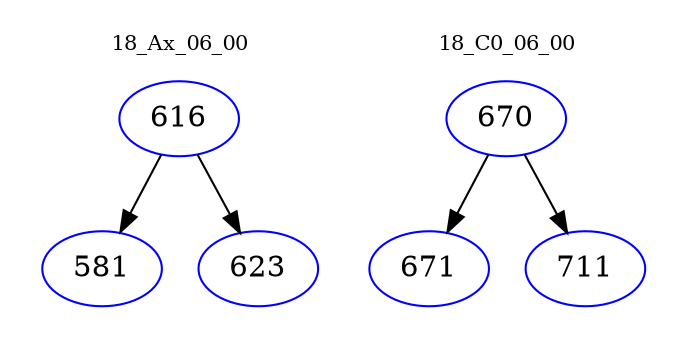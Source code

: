 digraph{
subgraph cluster_0 {
color = white
label = "18_Ax_06_00";
fontsize=10;
T0_616 [label="616", color="blue"]
T0_616 -> T0_581 [color="black"]
T0_581 [label="581", color="blue"]
T0_616 -> T0_623 [color="black"]
T0_623 [label="623", color="blue"]
}
subgraph cluster_1 {
color = white
label = "18_C0_06_00";
fontsize=10;
T1_670 [label="670", color="blue"]
T1_670 -> T1_671 [color="black"]
T1_671 [label="671", color="blue"]
T1_670 -> T1_711 [color="black"]
T1_711 [label="711", color="blue"]
}
}
